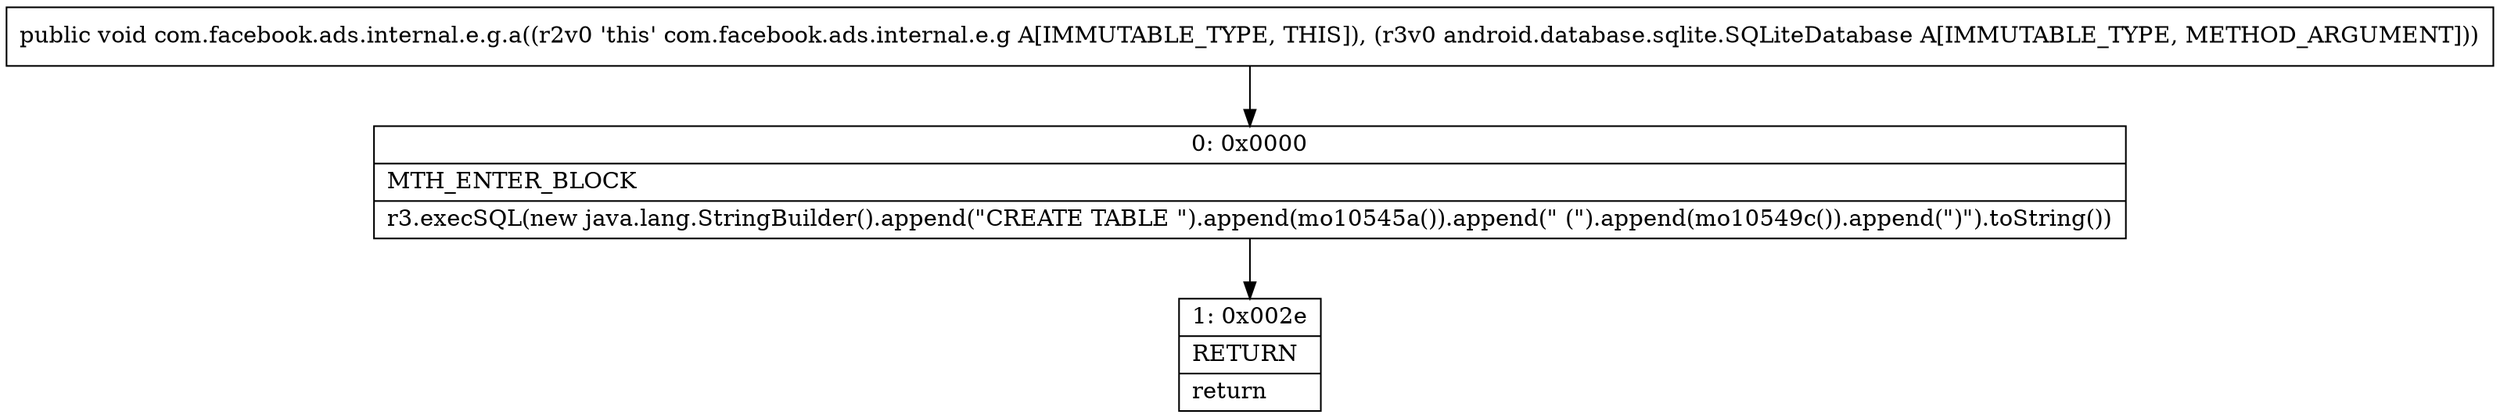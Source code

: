digraph "CFG forcom.facebook.ads.internal.e.g.a(Landroid\/database\/sqlite\/SQLiteDatabase;)V" {
Node_0 [shape=record,label="{0\:\ 0x0000|MTH_ENTER_BLOCK\l|r3.execSQL(new java.lang.StringBuilder().append(\"CREATE TABLE \").append(mo10545a()).append(\" (\").append(mo10549c()).append(\")\").toString())\l}"];
Node_1 [shape=record,label="{1\:\ 0x002e|RETURN\l|return\l}"];
MethodNode[shape=record,label="{public void com.facebook.ads.internal.e.g.a((r2v0 'this' com.facebook.ads.internal.e.g A[IMMUTABLE_TYPE, THIS]), (r3v0 android.database.sqlite.SQLiteDatabase A[IMMUTABLE_TYPE, METHOD_ARGUMENT])) }"];
MethodNode -> Node_0;
Node_0 -> Node_1;
}


